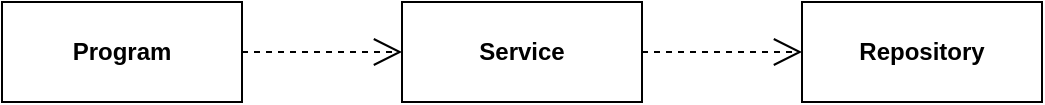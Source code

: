 <mxfile version="13.7.6" type="device"><diagram id="KWLnHYpH-bG9dNil9gUq" name="Page-1"><mxGraphModel dx="1426" dy="794" grid="1" gridSize="10" guides="1" tooltips="1" connect="1" arrows="1" fold="1" page="1" pageScale="1" pageWidth="850" pageHeight="1100" math="0" shadow="0"><root><mxCell id="0"/><mxCell id="1" parent="0"/><mxCell id="bKJBvL8Y9cG7o3D0Ys71-2" value="&lt;p style=&quot;margin: 0px ; margin-top: 4px ; text-align: center&quot;&gt;&lt;br&gt;&lt;b&gt;Service&lt;/b&gt;&lt;/p&gt;" style="verticalAlign=top;align=left;overflow=fill;fontSize=12;fontFamily=Helvetica;html=1;" vertex="1" parent="1"><mxGeometry x="280" y="520" width="120" height="50" as="geometry"/></mxCell><mxCell id="bKJBvL8Y9cG7o3D0Ys71-6" value="&lt;p style=&quot;margin: 0px ; margin-top: 4px ; text-align: center&quot;&gt;&lt;br&gt;&lt;b&gt;Program&lt;/b&gt;&lt;/p&gt;" style="verticalAlign=top;align=left;overflow=fill;fontSize=12;fontFamily=Helvetica;html=1;" vertex="1" parent="1"><mxGeometry x="80" y="520" width="120" height="50" as="geometry"/></mxCell><mxCell id="bKJBvL8Y9cG7o3D0Ys71-7" value="" style="endArrow=open;endSize=12;dashed=1;html=1;entryX=0;entryY=0.5;entryDx=0;entryDy=0;exitX=1;exitY=0.5;exitDx=0;exitDy=0;" edge="1" parent="1" source="bKJBvL8Y9cG7o3D0Ys71-6"><mxGeometry width="160" relative="1" as="geometry"><mxPoint x="340" y="640" as="sourcePoint"/><mxPoint x="280" y="545" as="targetPoint"/></mxGeometry></mxCell><mxCell id="bKJBvL8Y9cG7o3D0Ys71-9" value="" style="endArrow=open;endSize=12;dashed=1;html=1;entryX=0;entryY=0.5;entryDx=0;entryDy=0;exitX=1;exitY=0.5;exitDx=0;exitDy=0;" edge="1" parent="1" source="bKJBvL8Y9cG7o3D0Ys71-2" target="bKJBvL8Y9cG7o3D0Ys71-12"><mxGeometry width="160" relative="1" as="geometry"><mxPoint x="340" y="640" as="sourcePoint"/><mxPoint x="480" y="655" as="targetPoint"/></mxGeometry></mxCell><mxCell id="bKJBvL8Y9cG7o3D0Ys71-12" value="&lt;p style=&quot;margin: 0px ; margin-top: 4px ; text-align: center&quot;&gt;&lt;br&gt;&lt;b&gt;Repository&lt;/b&gt;&lt;/p&gt;" style="verticalAlign=top;align=left;overflow=fill;fontSize=12;fontFamily=Helvetica;html=1;" vertex="1" parent="1"><mxGeometry x="480" y="520" width="120" height="50" as="geometry"/></mxCell></root></mxGraphModel></diagram></mxfile>